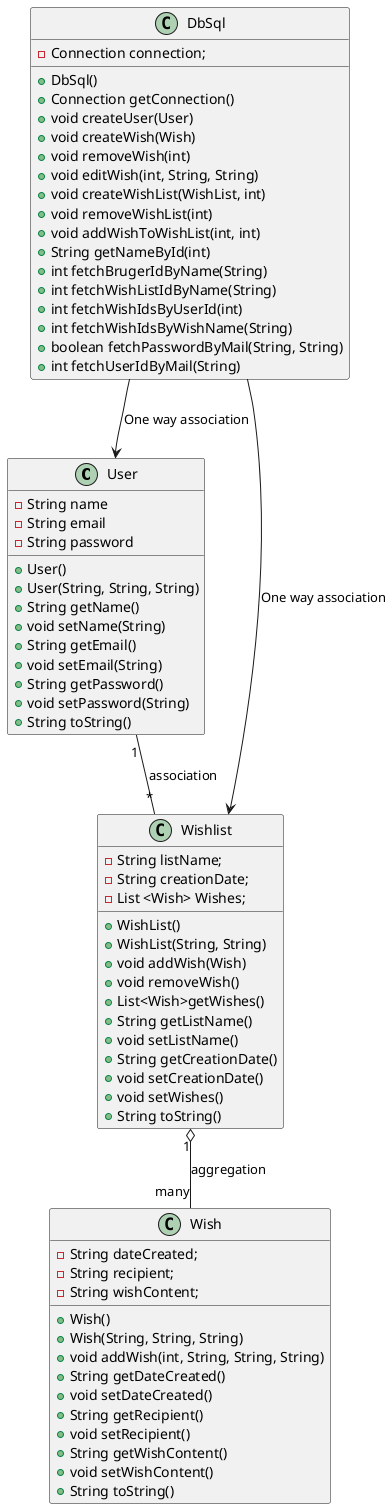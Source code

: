 @startuml
'https://plantuml.com/class-diagram

class User {
   - String name
   - String email
   - String password
   + User()
   + User(String, String, String)
   + String getName()
   + void setName(String)
   + String getEmail()
   + void setEmail(String)
   + String getPassword()
   + void setPassword(String)
   + String toString()

}
class Wish {
   - String dateCreated;
   - String recipient;
   - String wishContent;
   + Wish()
   + Wish(String, String, String)
   + void addWish(int, String, String, String)
   + String getDateCreated()
   + void setDateCreated()
   + String getRecipient()
   + void setRecipient()
   + String getWishContent()
   + void setWishContent()
   + String toString()

}
class Wishlist {
    - String listName;
    - String creationDate;
    - List <Wish> Wishes;
    + WishList()
    + WishList(String, String)
    + void addWish(Wish)
    + void removeWish()
    + List<Wish>getWishes()
    + String getListName()
    + void setListName()
    + String getCreationDate()
    + void setCreationDate()
    + void setWishes()
    + String toString()

}
class DbSql {
    - Connection connection;
    + DbSql()
    + Connection getConnection()
    + void createUser(User)
    + void createWish(Wish)
    + void removeWish(int)
    + void editWish(int, String, String)
    + void createWishList(WishList, int)
    + void removeWishList(int)
    + void addWishToWishList(int, int)
    + String getNameById(int)
    + int fetchBrugerIdByName(String)
    + int fetchWishListIdByName(String)
    + int fetchWishIdsByUserId(int)
    + int fetchWishIdsByWishName(String)
    + boolean fetchPasswordByMail(String, String)
    + int fetchUserIdByMail(String)

}

Wishlist "1" o-- "many" Wish : aggregation
DbSql --> Wishlist : One way association
DbSql --> User : One way association
User "1" -- "*" Wishlist : association

@enduml